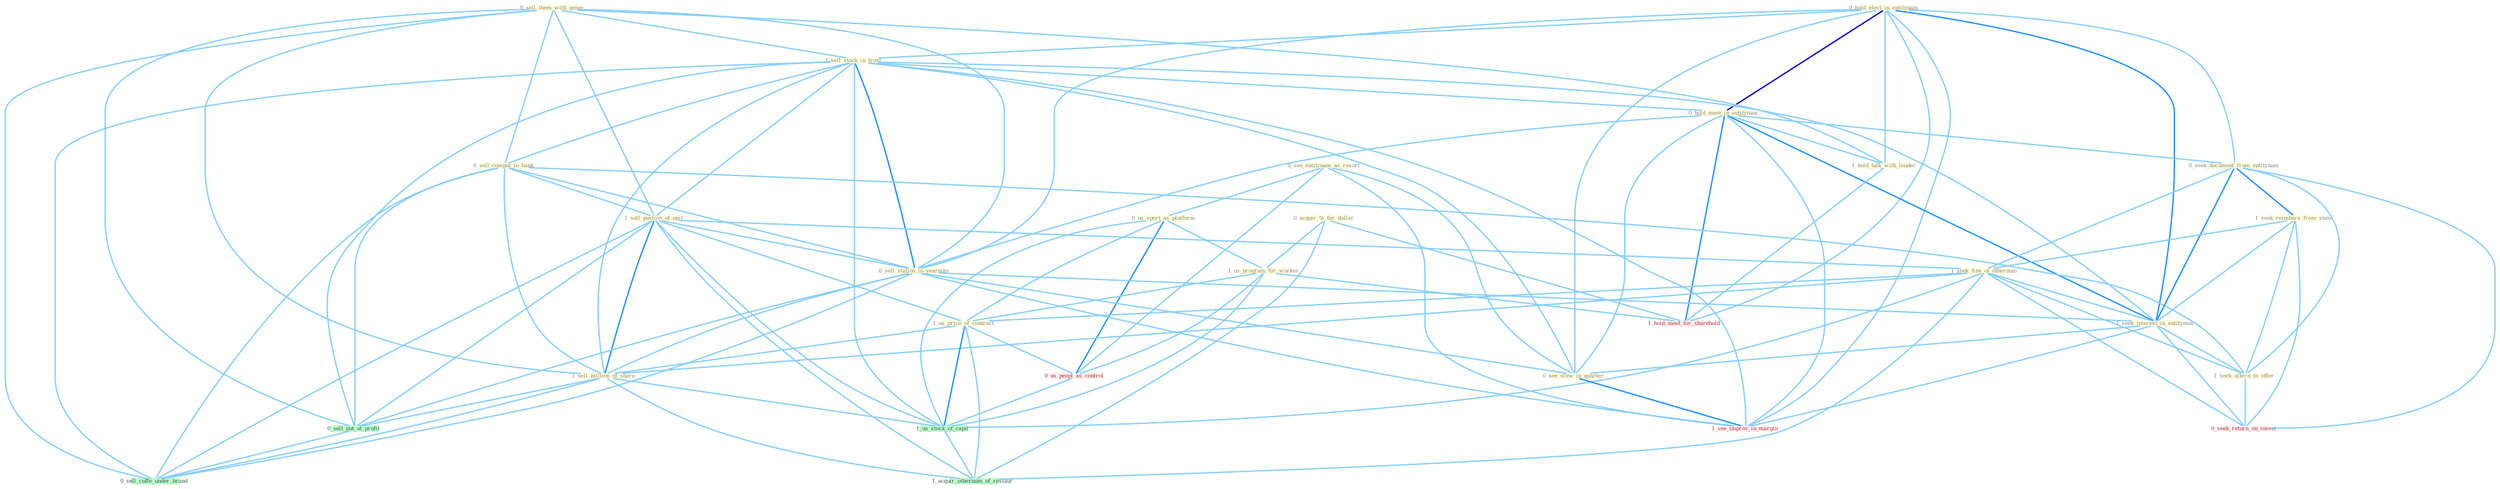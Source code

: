 Graph G{ 
    node
    [shape=polygon,style=filled,width=.5,height=.06,color="#BDFCC9",fixedsize=true,fontsize=4,
    fontcolor="#2f4f4f"];
    {node
    [color="#ffffe0", fontcolor="#8b7d6b"] "0_hold_elect_in_entitynam " "0_see_entitynam_as_resort " "0_sell_them_with_gener " "1_sell_stock_in_trust " "0_us_sport_as_platform " "0_hold_meet_in_entitynam " "0_acquir_%_for_dollar " "0_sell_comput_to_bank " "1_sell_portion_of_unit " "0_seek_document_from_entitynam " "1_seek_reimburs_from_state " "0_sell_station_in_yearnum " "1_seek_fine_of_othernum " "1_us_program_for_worker " "1_us_price_of_contract " "1_seek_interest_in_entitynam " "1_hold_talk_with_lender " "0_see_slow_in_quarter " "1_sell_million_of_share " "1_seek_altern_to_offer "}
{node [color="#fff0f5", fontcolor="#b22222"] "0_us_peopl_as_control " "0_seek_return_on_invest " "1_see_improv_in_margin " "1_hold_meet_for_sharehold "}
edge [color="#B0E2FF"];

	"0_hold_elect_in_entitynam " -- "1_sell_stock_in_trust " [w="1", color="#87cefa" ];
	"0_hold_elect_in_entitynam " -- "0_hold_meet_in_entitynam " [w="3", color="#0000cd" , len=0.6];
	"0_hold_elect_in_entitynam " -- "0_seek_document_from_entitynam " [w="1", color="#87cefa" ];
	"0_hold_elect_in_entitynam " -- "0_sell_station_in_yearnum " [w="1", color="#87cefa" ];
	"0_hold_elect_in_entitynam " -- "1_seek_interest_in_entitynam " [w="2", color="#1e90ff" , len=0.8];
	"0_hold_elect_in_entitynam " -- "1_hold_talk_with_lender " [w="1", color="#87cefa" ];
	"0_hold_elect_in_entitynam " -- "0_see_slow_in_quarter " [w="1", color="#87cefa" ];
	"0_hold_elect_in_entitynam " -- "1_see_improv_in_margin " [w="1", color="#87cefa" ];
	"0_hold_elect_in_entitynam " -- "1_hold_meet_for_sharehold " [w="1", color="#87cefa" ];
	"0_see_entitynam_as_resort " -- "0_us_sport_as_platform " [w="1", color="#87cefa" ];
	"0_see_entitynam_as_resort " -- "0_see_slow_in_quarter " [w="1", color="#87cefa" ];
	"0_see_entitynam_as_resort " -- "0_us_peopl_as_control " [w="1", color="#87cefa" ];
	"0_see_entitynam_as_resort " -- "1_see_improv_in_margin " [w="1", color="#87cefa" ];
	"0_sell_them_with_gener " -- "1_sell_stock_in_trust " [w="1", color="#87cefa" ];
	"0_sell_them_with_gener " -- "0_sell_comput_to_bank " [w="1", color="#87cefa" ];
	"0_sell_them_with_gener " -- "1_sell_portion_of_unit " [w="1", color="#87cefa" ];
	"0_sell_them_with_gener " -- "0_sell_station_in_yearnum " [w="1", color="#87cefa" ];
	"0_sell_them_with_gener " -- "1_hold_talk_with_lender " [w="1", color="#87cefa" ];
	"0_sell_them_with_gener " -- "1_sell_million_of_share " [w="1", color="#87cefa" ];
	"0_sell_them_with_gener " -- "0_sell_put_at_profit " [w="1", color="#87cefa" ];
	"0_sell_them_with_gener " -- "0_sell_coffe_under_brand " [w="1", color="#87cefa" ];
	"1_sell_stock_in_trust " -- "0_hold_meet_in_entitynam " [w="1", color="#87cefa" ];
	"1_sell_stock_in_trust " -- "0_sell_comput_to_bank " [w="1", color="#87cefa" ];
	"1_sell_stock_in_trust " -- "1_sell_portion_of_unit " [w="1", color="#87cefa" ];
	"1_sell_stock_in_trust " -- "0_sell_station_in_yearnum " [w="2", color="#1e90ff" , len=0.8];
	"1_sell_stock_in_trust " -- "1_seek_interest_in_entitynam " [w="1", color="#87cefa" ];
	"1_sell_stock_in_trust " -- "0_see_slow_in_quarter " [w="1", color="#87cefa" ];
	"1_sell_stock_in_trust " -- "1_sell_million_of_share " [w="1", color="#87cefa" ];
	"1_sell_stock_in_trust " -- "0_sell_put_at_profit " [w="1", color="#87cefa" ];
	"1_sell_stock_in_trust " -- "1_us_stock_of_capit " [w="1", color="#87cefa" ];
	"1_sell_stock_in_trust " -- "1_see_improv_in_margin " [w="1", color="#87cefa" ];
	"1_sell_stock_in_trust " -- "0_sell_coffe_under_brand " [w="1", color="#87cefa" ];
	"0_us_sport_as_platform " -- "1_us_program_for_worker " [w="1", color="#87cefa" ];
	"0_us_sport_as_platform " -- "1_us_price_of_contract " [w="1", color="#87cefa" ];
	"0_us_sport_as_platform " -- "0_us_peopl_as_control " [w="2", color="#1e90ff" , len=0.8];
	"0_us_sport_as_platform " -- "1_us_stock_of_capit " [w="1", color="#87cefa" ];
	"0_hold_meet_in_entitynam " -- "0_seek_document_from_entitynam " [w="1", color="#87cefa" ];
	"0_hold_meet_in_entitynam " -- "0_sell_station_in_yearnum " [w="1", color="#87cefa" ];
	"0_hold_meet_in_entitynam " -- "1_seek_interest_in_entitynam " [w="2", color="#1e90ff" , len=0.8];
	"0_hold_meet_in_entitynam " -- "1_hold_talk_with_lender " [w="1", color="#87cefa" ];
	"0_hold_meet_in_entitynam " -- "0_see_slow_in_quarter " [w="1", color="#87cefa" ];
	"0_hold_meet_in_entitynam " -- "1_see_improv_in_margin " [w="1", color="#87cefa" ];
	"0_hold_meet_in_entitynam " -- "1_hold_meet_for_sharehold " [w="2", color="#1e90ff" , len=0.8];
	"0_acquir_%_for_dollar " -- "1_us_program_for_worker " [w="1", color="#87cefa" ];
	"0_acquir_%_for_dollar " -- "1_hold_meet_for_sharehold " [w="1", color="#87cefa" ];
	"0_acquir_%_for_dollar " -- "1_acquir_othernum_of_restaur " [w="1", color="#87cefa" ];
	"0_sell_comput_to_bank " -- "1_sell_portion_of_unit " [w="1", color="#87cefa" ];
	"0_sell_comput_to_bank " -- "0_sell_station_in_yearnum " [w="1", color="#87cefa" ];
	"0_sell_comput_to_bank " -- "1_sell_million_of_share " [w="1", color="#87cefa" ];
	"0_sell_comput_to_bank " -- "1_seek_altern_to_offer " [w="1", color="#87cefa" ];
	"0_sell_comput_to_bank " -- "0_sell_put_at_profit " [w="1", color="#87cefa" ];
	"0_sell_comput_to_bank " -- "0_sell_coffe_under_brand " [w="1", color="#87cefa" ];
	"1_sell_portion_of_unit " -- "0_sell_station_in_yearnum " [w="1", color="#87cefa" ];
	"1_sell_portion_of_unit " -- "1_seek_fine_of_othernum " [w="1", color="#87cefa" ];
	"1_sell_portion_of_unit " -- "1_us_price_of_contract " [w="1", color="#87cefa" ];
	"1_sell_portion_of_unit " -- "1_sell_million_of_share " [w="2", color="#1e90ff" , len=0.8];
	"1_sell_portion_of_unit " -- "0_sell_put_at_profit " [w="1", color="#87cefa" ];
	"1_sell_portion_of_unit " -- "1_us_stock_of_capit " [w="1", color="#87cefa" ];
	"1_sell_portion_of_unit " -- "0_sell_coffe_under_brand " [w="1", color="#87cefa" ];
	"1_sell_portion_of_unit " -- "1_acquir_othernum_of_restaur " [w="1", color="#87cefa" ];
	"0_seek_document_from_entitynam " -- "1_seek_reimburs_from_state " [w="2", color="#1e90ff" , len=0.8];
	"0_seek_document_from_entitynam " -- "1_seek_fine_of_othernum " [w="1", color="#87cefa" ];
	"0_seek_document_from_entitynam " -- "1_seek_interest_in_entitynam " [w="2", color="#1e90ff" , len=0.8];
	"0_seek_document_from_entitynam " -- "1_seek_altern_to_offer " [w="1", color="#87cefa" ];
	"0_seek_document_from_entitynam " -- "0_seek_return_on_invest " [w="1", color="#87cefa" ];
	"1_seek_reimburs_from_state " -- "1_seek_fine_of_othernum " [w="1", color="#87cefa" ];
	"1_seek_reimburs_from_state " -- "1_seek_interest_in_entitynam " [w="1", color="#87cefa" ];
	"1_seek_reimburs_from_state " -- "1_seek_altern_to_offer " [w="1", color="#87cefa" ];
	"1_seek_reimburs_from_state " -- "0_seek_return_on_invest " [w="1", color="#87cefa" ];
	"0_sell_station_in_yearnum " -- "1_seek_interest_in_entitynam " [w="1", color="#87cefa" ];
	"0_sell_station_in_yearnum " -- "0_see_slow_in_quarter " [w="1", color="#87cefa" ];
	"0_sell_station_in_yearnum " -- "1_sell_million_of_share " [w="1", color="#87cefa" ];
	"0_sell_station_in_yearnum " -- "0_sell_put_at_profit " [w="1", color="#87cefa" ];
	"0_sell_station_in_yearnum " -- "1_see_improv_in_margin " [w="1", color="#87cefa" ];
	"0_sell_station_in_yearnum " -- "0_sell_coffe_under_brand " [w="1", color="#87cefa" ];
	"1_seek_fine_of_othernum " -- "1_us_price_of_contract " [w="1", color="#87cefa" ];
	"1_seek_fine_of_othernum " -- "1_seek_interest_in_entitynam " [w="1", color="#87cefa" ];
	"1_seek_fine_of_othernum " -- "1_sell_million_of_share " [w="1", color="#87cefa" ];
	"1_seek_fine_of_othernum " -- "1_seek_altern_to_offer " [w="1", color="#87cefa" ];
	"1_seek_fine_of_othernum " -- "0_seek_return_on_invest " [w="1", color="#87cefa" ];
	"1_seek_fine_of_othernum " -- "1_us_stock_of_capit " [w="1", color="#87cefa" ];
	"1_seek_fine_of_othernum " -- "1_acquir_othernum_of_restaur " [w="1", color="#87cefa" ];
	"1_us_program_for_worker " -- "1_us_price_of_contract " [w="1", color="#87cefa" ];
	"1_us_program_for_worker " -- "0_us_peopl_as_control " [w="1", color="#87cefa" ];
	"1_us_program_for_worker " -- "1_us_stock_of_capit " [w="1", color="#87cefa" ];
	"1_us_program_for_worker " -- "1_hold_meet_for_sharehold " [w="1", color="#87cefa" ];
	"1_us_price_of_contract " -- "1_sell_million_of_share " [w="1", color="#87cefa" ];
	"1_us_price_of_contract " -- "0_us_peopl_as_control " [w="1", color="#87cefa" ];
	"1_us_price_of_contract " -- "1_us_stock_of_capit " [w="2", color="#1e90ff" , len=0.8];
	"1_us_price_of_contract " -- "1_acquir_othernum_of_restaur " [w="1", color="#87cefa" ];
	"1_seek_interest_in_entitynam " -- "0_see_slow_in_quarter " [w="1", color="#87cefa" ];
	"1_seek_interest_in_entitynam " -- "1_seek_altern_to_offer " [w="1", color="#87cefa" ];
	"1_seek_interest_in_entitynam " -- "0_seek_return_on_invest " [w="1", color="#87cefa" ];
	"1_seek_interest_in_entitynam " -- "1_see_improv_in_margin " [w="1", color="#87cefa" ];
	"1_hold_talk_with_lender " -- "1_hold_meet_for_sharehold " [w="1", color="#87cefa" ];
	"0_see_slow_in_quarter " -- "1_see_improv_in_margin " [w="2", color="#1e90ff" , len=0.8];
	"1_sell_million_of_share " -- "0_sell_put_at_profit " [w="1", color="#87cefa" ];
	"1_sell_million_of_share " -- "1_us_stock_of_capit " [w="1", color="#87cefa" ];
	"1_sell_million_of_share " -- "0_sell_coffe_under_brand " [w="1", color="#87cefa" ];
	"1_sell_million_of_share " -- "1_acquir_othernum_of_restaur " [w="1", color="#87cefa" ];
	"1_seek_altern_to_offer " -- "0_seek_return_on_invest " [w="1", color="#87cefa" ];
	"0_us_peopl_as_control " -- "1_us_stock_of_capit " [w="1", color="#87cefa" ];
	"0_sell_put_at_profit " -- "0_sell_coffe_under_brand " [w="1", color="#87cefa" ];
	"1_us_stock_of_capit " -- "1_acquir_othernum_of_restaur " [w="1", color="#87cefa" ];
}